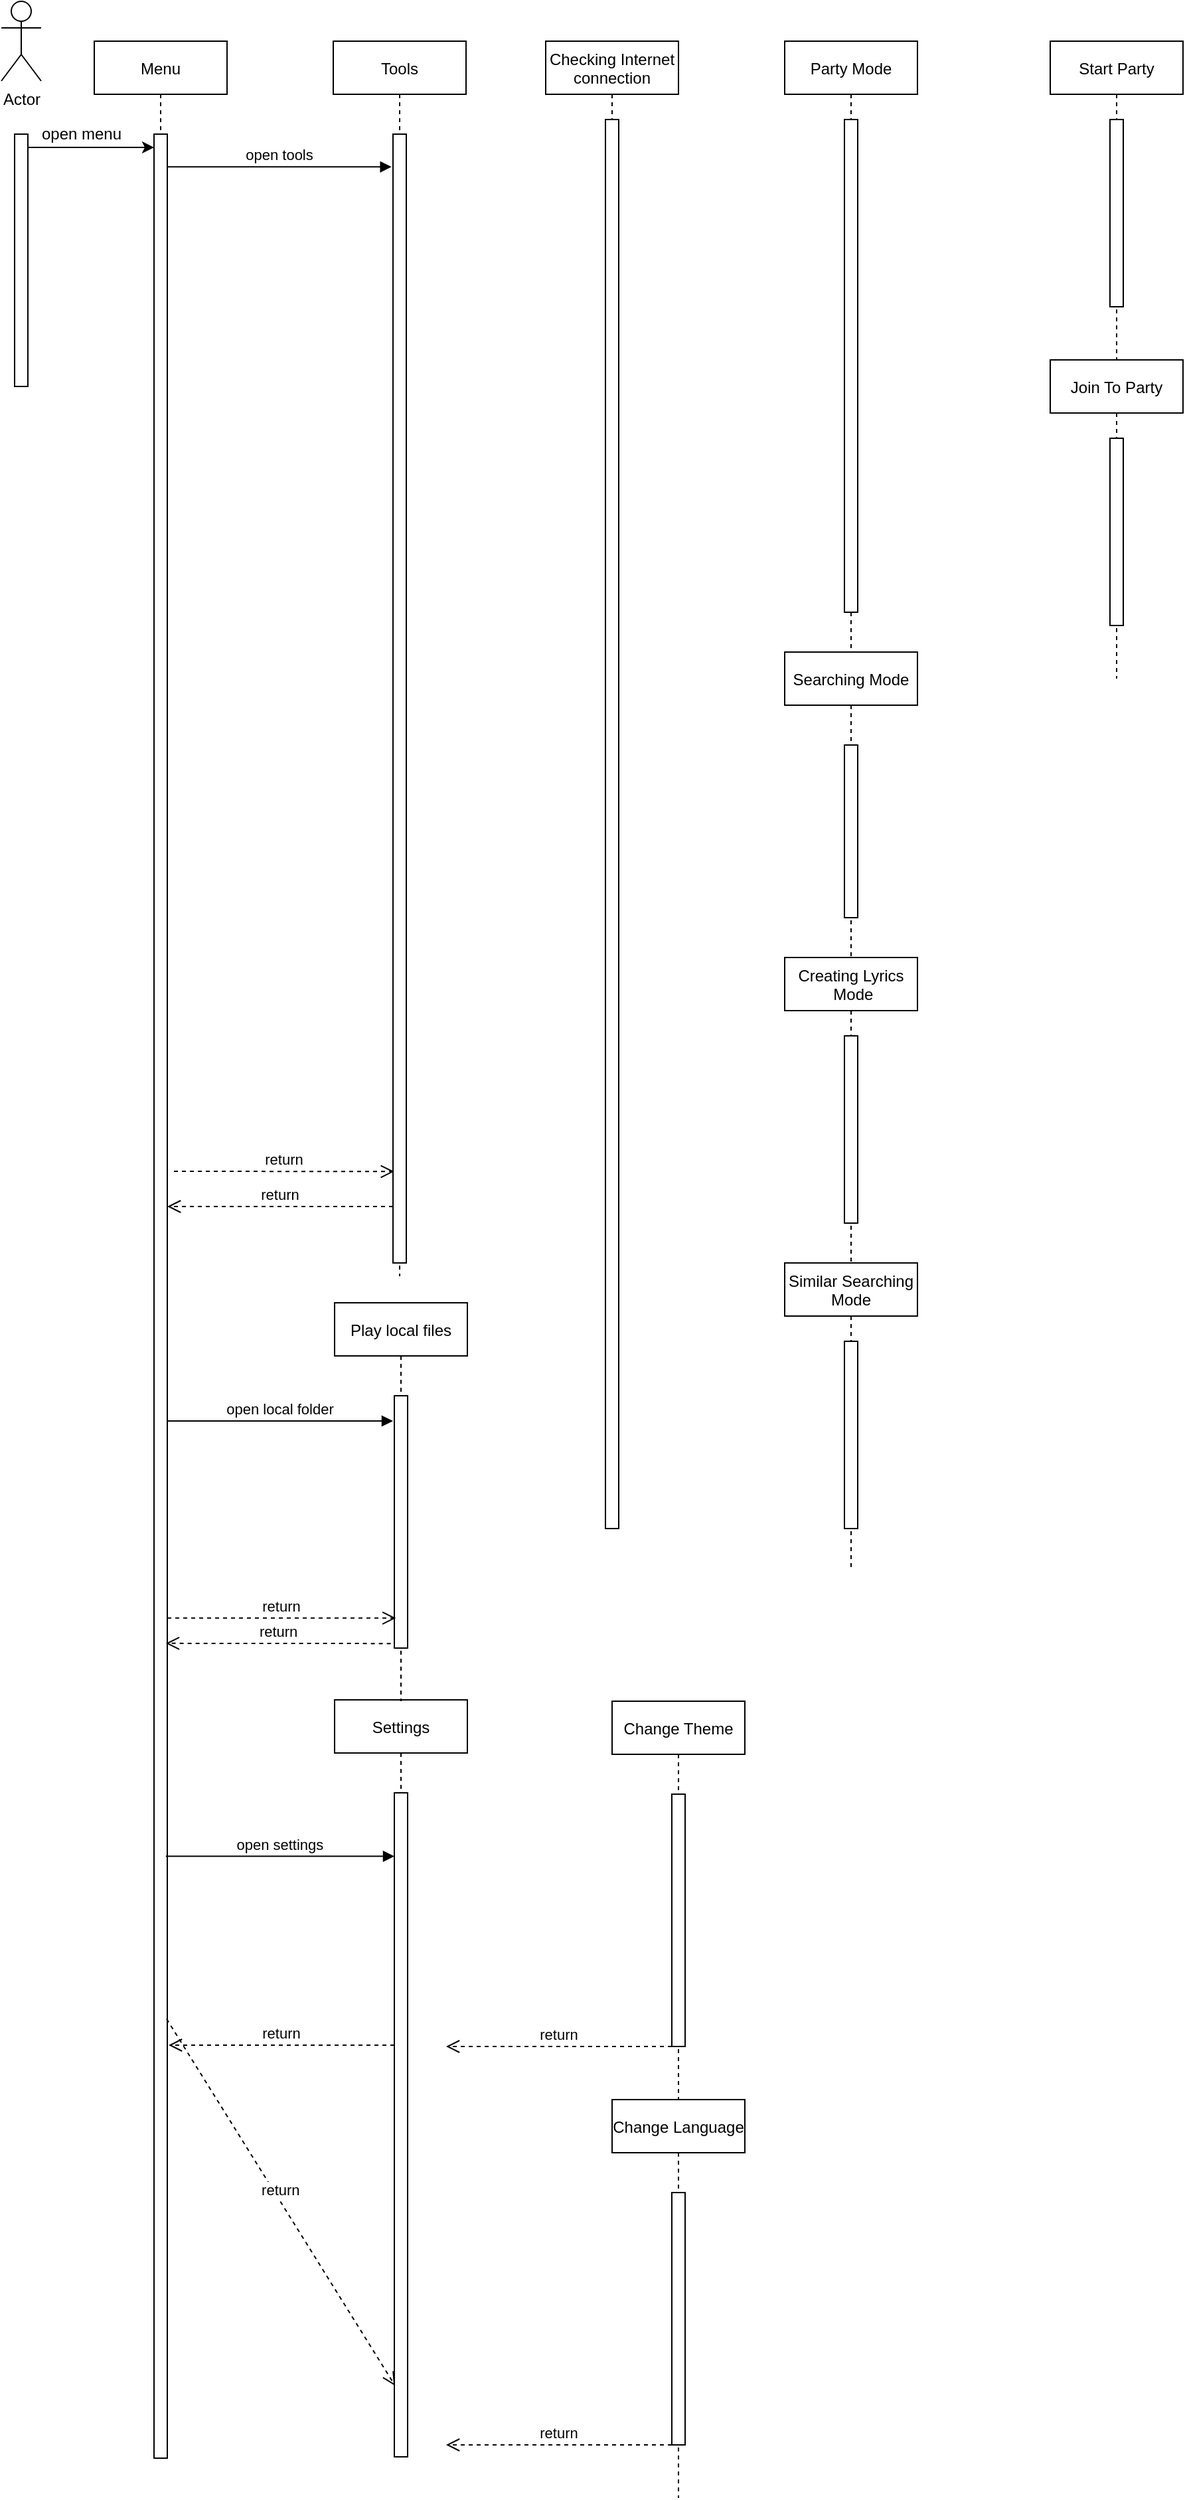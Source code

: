 <mxfile version="17.4.0" type="github">
  <diagram id="kgpKYQtTHZ0yAKxKKP6v" name="Page-1">
    <mxGraphModel dx="1096" dy="580" grid="1" gridSize="10" guides="1" tooltips="1" connect="1" arrows="1" fold="1" page="1" pageScale="1" pageWidth="850" pageHeight="1100" math="0" shadow="0">
      <root>
        <mxCell id="0" />
        <mxCell id="1" parent="0" />
        <mxCell id="3nuBFxr9cyL0pnOWT2aG-1" value="Menu" style="shape=umlLifeline;perimeter=lifelinePerimeter;container=1;collapsible=0;recursiveResize=0;rounded=0;shadow=0;strokeWidth=1;" parent="1" vertex="1">
          <mxGeometry x="120" y="80" width="100" height="1820" as="geometry" />
        </mxCell>
        <mxCell id="3nuBFxr9cyL0pnOWT2aG-2" value="" style="points=[];perimeter=orthogonalPerimeter;rounded=0;shadow=0;strokeWidth=1;" parent="3nuBFxr9cyL0pnOWT2aG-1" vertex="1">
          <mxGeometry x="45" y="70" width="10" height="1750" as="geometry" />
        </mxCell>
        <mxCell id="jIDhh44VCT2bdqPYLfLP-16" value="open local folder" style="verticalAlign=bottom;endArrow=block;entryX=0;entryY=0;shadow=0;strokeWidth=1;" edge="1" parent="3nuBFxr9cyL0pnOWT2aG-1">
          <mxGeometry relative="1" as="geometry">
            <mxPoint x="55" y="1039" as="sourcePoint" />
            <mxPoint x="225.0" y="1039" as="targetPoint" />
          </mxGeometry>
        </mxCell>
        <mxCell id="3nuBFxr9cyL0pnOWT2aG-5" value="Tools" style="shape=umlLifeline;perimeter=lifelinePerimeter;container=1;collapsible=0;recursiveResize=0;rounded=0;shadow=0;strokeWidth=1;" parent="1" vertex="1">
          <mxGeometry x="300" y="80" width="100" height="930" as="geometry" />
        </mxCell>
        <mxCell id="3nuBFxr9cyL0pnOWT2aG-6" value="" style="points=[];perimeter=orthogonalPerimeter;rounded=0;shadow=0;strokeWidth=1;" parent="3nuBFxr9cyL0pnOWT2aG-5" vertex="1">
          <mxGeometry x="45" y="70" width="10" height="850" as="geometry" />
        </mxCell>
        <mxCell id="3nuBFxr9cyL0pnOWT2aG-7" value="return" style="verticalAlign=bottom;endArrow=open;dashed=1;endSize=8;exitX=0;exitY=0.95;shadow=0;strokeWidth=1;" parent="1" source="3nuBFxr9cyL0pnOWT2aG-6" target="3nuBFxr9cyL0pnOWT2aG-2" edge="1">
          <mxGeometry relative="1" as="geometry">
            <mxPoint x="275" y="236" as="targetPoint" />
          </mxGeometry>
        </mxCell>
        <mxCell id="3nuBFxr9cyL0pnOWT2aG-8" value="open tools" style="verticalAlign=bottom;endArrow=block;entryX=-0.115;entryY=0.029;shadow=0;strokeWidth=1;entryDx=0;entryDy=0;entryPerimeter=0;" parent="1" source="3nuBFxr9cyL0pnOWT2aG-2" target="3nuBFxr9cyL0pnOWT2aG-6" edge="1">
          <mxGeometry relative="1" as="geometry">
            <mxPoint x="275" y="160" as="sourcePoint" />
          </mxGeometry>
        </mxCell>
        <mxCell id="3nuBFxr9cyL0pnOWT2aG-10" value="return" style="verticalAlign=bottom;endArrow=open;dashed=1;endSize=8;shadow=0;strokeWidth=1;entryX=0.09;entryY=0.919;entryDx=0;entryDy=0;entryPerimeter=0;" parent="1" target="3nuBFxr9cyL0pnOWT2aG-6" edge="1">
          <mxGeometry relative="1" as="geometry">
            <mxPoint x="240" y="257" as="targetPoint" />
            <mxPoint x="180" y="931" as="sourcePoint" />
          </mxGeometry>
        </mxCell>
        <mxCell id="jIDhh44VCT2bdqPYLfLP-1" value="Actor" style="shape=umlActor;verticalLabelPosition=bottom;verticalAlign=top;html=1;outlineConnect=0;" vertex="1" parent="1">
          <mxGeometry x="50" y="50" width="30" height="60" as="geometry" />
        </mxCell>
        <mxCell id="jIDhh44VCT2bdqPYLfLP-7" style="edgeStyle=orthogonalEdgeStyle;rounded=0;orthogonalLoop=1;jettySize=auto;html=1;" edge="1" parent="1" source="jIDhh44VCT2bdqPYLfLP-4" target="3nuBFxr9cyL0pnOWT2aG-2">
          <mxGeometry relative="1" as="geometry">
            <Array as="points">
              <mxPoint x="120" y="160" />
              <mxPoint x="120" y="160" />
            </Array>
          </mxGeometry>
        </mxCell>
        <mxCell id="jIDhh44VCT2bdqPYLfLP-4" value="" style="html=1;points=[];perimeter=orthogonalPerimeter;" vertex="1" parent="1">
          <mxGeometry x="60" y="150" width="10" height="190" as="geometry" />
        </mxCell>
        <mxCell id="jIDhh44VCT2bdqPYLfLP-8" value="open menu" style="text;html=1;align=center;verticalAlign=middle;resizable=0;points=[];autosize=1;strokeColor=none;fillColor=none;" vertex="1" parent="1">
          <mxGeometry x="70" y="140" width="80" height="20" as="geometry" />
        </mxCell>
        <mxCell id="jIDhh44VCT2bdqPYLfLP-9" value="Searching Mode" style="shape=umlLifeline;perimeter=lifelinePerimeter;container=1;collapsible=0;recursiveResize=0;rounded=0;shadow=0;strokeWidth=1;" vertex="1" parent="1">
          <mxGeometry x="640" y="540" width="100" height="230" as="geometry" />
        </mxCell>
        <mxCell id="jIDhh44VCT2bdqPYLfLP-10" value="" style="points=[];perimeter=orthogonalPerimeter;rounded=0;shadow=0;strokeWidth=1;" vertex="1" parent="jIDhh44VCT2bdqPYLfLP-9">
          <mxGeometry x="45" y="70" width="10" height="130" as="geometry" />
        </mxCell>
        <mxCell id="jIDhh44VCT2bdqPYLfLP-11" value="Settings" style="shape=umlLifeline;perimeter=lifelinePerimeter;container=1;collapsible=0;recursiveResize=0;rounded=0;shadow=0;strokeWidth=1;" vertex="1" parent="1">
          <mxGeometry x="301" y="1329" width="100" height="570" as="geometry" />
        </mxCell>
        <mxCell id="jIDhh44VCT2bdqPYLfLP-12" value="" style="points=[];perimeter=orthogonalPerimeter;rounded=0;shadow=0;strokeWidth=1;" vertex="1" parent="jIDhh44VCT2bdqPYLfLP-11">
          <mxGeometry x="45" y="70" width="10" height="500" as="geometry" />
        </mxCell>
        <mxCell id="jIDhh44VCT2bdqPYLfLP-23" value="return" style="verticalAlign=bottom;endArrow=open;dashed=1;endSize=8;exitX=0;exitY=0.95;shadow=0;strokeWidth=1;" edge="1" parent="jIDhh44VCT2bdqPYLfLP-11">
          <mxGeometry relative="1" as="geometry">
            <mxPoint x="-125.0" y="260.0" as="targetPoint" />
            <mxPoint x="45" y="260.0" as="sourcePoint" />
          </mxGeometry>
        </mxCell>
        <mxCell id="jIDhh44VCT2bdqPYLfLP-13" value="Play local files" style="shape=umlLifeline;perimeter=lifelinePerimeter;container=1;collapsible=0;recursiveResize=0;rounded=0;shadow=0;strokeWidth=1;" vertex="1" parent="1">
          <mxGeometry x="301" y="1030" width="100" height="300" as="geometry" />
        </mxCell>
        <mxCell id="jIDhh44VCT2bdqPYLfLP-14" value="" style="points=[];perimeter=orthogonalPerimeter;rounded=0;shadow=0;strokeWidth=1;" vertex="1" parent="jIDhh44VCT2bdqPYLfLP-13">
          <mxGeometry x="45" y="70" width="10" height="190" as="geometry" />
        </mxCell>
        <mxCell id="jIDhh44VCT2bdqPYLfLP-17" value="open settings" style="verticalAlign=bottom;endArrow=block;shadow=0;strokeWidth=1;exitX=0.893;exitY=0.82;exitDx=0;exitDy=0;exitPerimeter=0;" edge="1" parent="1" target="jIDhh44VCT2bdqPYLfLP-12">
          <mxGeometry relative="1" as="geometry">
            <mxPoint x="173.93" y="1446.8" as="sourcePoint" />
            <mxPoint x="340" y="1439" as="targetPoint" />
          </mxGeometry>
        </mxCell>
        <mxCell id="jIDhh44VCT2bdqPYLfLP-18" value="return" style="verticalAlign=bottom;endArrow=open;dashed=1;endSize=8;shadow=0;strokeWidth=1;entryX=0.117;entryY=0.881;entryDx=0;entryDy=0;entryPerimeter=0;" edge="1" parent="1" target="jIDhh44VCT2bdqPYLfLP-14">
          <mxGeometry relative="1" as="geometry">
            <mxPoint x="345.0" y="1269" as="targetPoint" />
            <mxPoint x="175" y="1267.39" as="sourcePoint" />
          </mxGeometry>
        </mxCell>
        <mxCell id="jIDhh44VCT2bdqPYLfLP-20" value="return" style="verticalAlign=bottom;endArrow=open;dashed=1;endSize=8;exitX=-0.269;exitY=0.982;shadow=0;strokeWidth=1;exitDx=0;exitDy=0;exitPerimeter=0;entryX=0.893;entryY=0.617;entryDx=0;entryDy=0;entryPerimeter=0;" edge="1" parent="1" source="jIDhh44VCT2bdqPYLfLP-14">
          <mxGeometry relative="1" as="geometry">
            <mxPoint x="173.93" y="1286.43" as="targetPoint" />
            <mxPoint x="340" y="1279" as="sourcePoint" />
          </mxGeometry>
        </mxCell>
        <mxCell id="jIDhh44VCT2bdqPYLfLP-22" value="return" style="verticalAlign=bottom;endArrow=open;dashed=1;endSize=8;shadow=0;strokeWidth=1;entryX=0.062;entryY=0.893;entryDx=0;entryDy=0;entryPerimeter=0;exitX=0.948;exitY=0.975;exitDx=0;exitDy=0;exitPerimeter=0;" edge="1" parent="1" target="jIDhh44VCT2bdqPYLfLP-12">
          <mxGeometry relative="1" as="geometry">
            <mxPoint x="349.93" y="1569" as="targetPoint" />
            <mxPoint x="174.48" y="1569.25" as="sourcePoint" />
          </mxGeometry>
        </mxCell>
        <mxCell id="jIDhh44VCT2bdqPYLfLP-28" value="Creating Lyrics&#xa; Mode" style="shape=umlLifeline;perimeter=lifelinePerimeter;container=1;collapsible=0;recursiveResize=0;rounded=0;shadow=0;strokeWidth=1;" vertex="1" parent="1">
          <mxGeometry x="640" y="770" width="100" height="230" as="geometry" />
        </mxCell>
        <mxCell id="jIDhh44VCT2bdqPYLfLP-29" value="" style="points=[];perimeter=orthogonalPerimeter;rounded=0;shadow=0;strokeWidth=1;" vertex="1" parent="jIDhh44VCT2bdqPYLfLP-28">
          <mxGeometry x="45" y="59" width="10" height="141" as="geometry" />
        </mxCell>
        <mxCell id="jIDhh44VCT2bdqPYLfLP-30" value="Party Mode" style="shape=umlLifeline;perimeter=lifelinePerimeter;container=1;collapsible=0;recursiveResize=0;rounded=0;shadow=0;strokeWidth=1;size=40;" vertex="1" parent="1">
          <mxGeometry x="640" y="80" width="100" height="460" as="geometry" />
        </mxCell>
        <mxCell id="jIDhh44VCT2bdqPYLfLP-31" value="" style="points=[];perimeter=orthogonalPerimeter;rounded=0;shadow=0;strokeWidth=1;" vertex="1" parent="jIDhh44VCT2bdqPYLfLP-30">
          <mxGeometry x="45" y="59" width="10" height="371" as="geometry" />
        </mxCell>
        <mxCell id="jIDhh44VCT2bdqPYLfLP-32" value="Similar Searching &#xa;Mode" style="shape=umlLifeline;perimeter=lifelinePerimeter;container=1;collapsible=0;recursiveResize=0;rounded=0;shadow=0;strokeWidth=1;" vertex="1" parent="1">
          <mxGeometry x="640" y="1000" width="100" height="230" as="geometry" />
        </mxCell>
        <mxCell id="jIDhh44VCT2bdqPYLfLP-33" value="" style="points=[];perimeter=orthogonalPerimeter;rounded=0;shadow=0;strokeWidth=1;" vertex="1" parent="jIDhh44VCT2bdqPYLfLP-32">
          <mxGeometry x="45" y="59" width="10" height="141" as="geometry" />
        </mxCell>
        <mxCell id="jIDhh44VCT2bdqPYLfLP-36" value="Checking Internet&#xa;connection" style="shape=umlLifeline;perimeter=lifelinePerimeter;container=1;collapsible=0;recursiveResize=0;rounded=0;shadow=0;strokeWidth=1;" vertex="1" parent="1">
          <mxGeometry x="460" y="80" width="100" height="1120" as="geometry" />
        </mxCell>
        <mxCell id="jIDhh44VCT2bdqPYLfLP-37" value="" style="points=[];perimeter=orthogonalPerimeter;rounded=0;shadow=0;strokeWidth=1;" vertex="1" parent="jIDhh44VCT2bdqPYLfLP-36">
          <mxGeometry x="45" y="59" width="10" height="1061" as="geometry" />
        </mxCell>
        <mxCell id="jIDhh44VCT2bdqPYLfLP-38" value="Change Theme" style="shape=umlLifeline;perimeter=lifelinePerimeter;container=1;collapsible=0;recursiveResize=0;rounded=0;shadow=0;strokeWidth=1;" vertex="1" parent="1">
          <mxGeometry x="510" y="1330" width="100" height="300" as="geometry" />
        </mxCell>
        <mxCell id="jIDhh44VCT2bdqPYLfLP-39" value="" style="points=[];perimeter=orthogonalPerimeter;rounded=0;shadow=0;strokeWidth=1;" vertex="1" parent="jIDhh44VCT2bdqPYLfLP-38">
          <mxGeometry x="45" y="70" width="10" height="190" as="geometry" />
        </mxCell>
        <mxCell id="jIDhh44VCT2bdqPYLfLP-40" value="return" style="verticalAlign=bottom;endArrow=open;dashed=1;endSize=8;exitX=0;exitY=0.95;shadow=0;strokeWidth=1;" edge="1" parent="jIDhh44VCT2bdqPYLfLP-38">
          <mxGeometry relative="1" as="geometry">
            <mxPoint x="-125.0" y="260.0" as="targetPoint" />
            <mxPoint x="45" y="260.0" as="sourcePoint" />
          </mxGeometry>
        </mxCell>
        <mxCell id="jIDhh44VCT2bdqPYLfLP-41" value="Change Language" style="shape=umlLifeline;perimeter=lifelinePerimeter;container=1;collapsible=0;recursiveResize=0;rounded=0;shadow=0;strokeWidth=1;" vertex="1" parent="1">
          <mxGeometry x="510" y="1630" width="100" height="300" as="geometry" />
        </mxCell>
        <mxCell id="jIDhh44VCT2bdqPYLfLP-42" value="" style="points=[];perimeter=orthogonalPerimeter;rounded=0;shadow=0;strokeWidth=1;" vertex="1" parent="jIDhh44VCT2bdqPYLfLP-41">
          <mxGeometry x="45" y="70" width="10" height="190" as="geometry" />
        </mxCell>
        <mxCell id="jIDhh44VCT2bdqPYLfLP-43" value="return" style="verticalAlign=bottom;endArrow=open;dashed=1;endSize=8;exitX=0;exitY=0.95;shadow=0;strokeWidth=1;" edge="1" parent="jIDhh44VCT2bdqPYLfLP-41">
          <mxGeometry relative="1" as="geometry">
            <mxPoint x="-125.0" y="260.0" as="targetPoint" />
            <mxPoint x="45" y="260.0" as="sourcePoint" />
          </mxGeometry>
        </mxCell>
        <mxCell id="jIDhh44VCT2bdqPYLfLP-44" value="Start Party" style="shape=umlLifeline;perimeter=lifelinePerimeter;container=1;collapsible=0;recursiveResize=0;rounded=0;shadow=0;strokeWidth=1;size=40;" vertex="1" parent="1">
          <mxGeometry x="840" y="80" width="100" height="240" as="geometry" />
        </mxCell>
        <mxCell id="jIDhh44VCT2bdqPYLfLP-45" value="" style="points=[];perimeter=orthogonalPerimeter;rounded=0;shadow=0;strokeWidth=1;" vertex="1" parent="jIDhh44VCT2bdqPYLfLP-44">
          <mxGeometry x="45" y="59" width="10" height="141" as="geometry" />
        </mxCell>
        <mxCell id="jIDhh44VCT2bdqPYLfLP-46" value="Join To Party" style="shape=umlLifeline;perimeter=lifelinePerimeter;container=1;collapsible=0;recursiveResize=0;rounded=0;shadow=0;strokeWidth=1;size=40;" vertex="1" parent="1">
          <mxGeometry x="840" y="320" width="100" height="240" as="geometry" />
        </mxCell>
        <mxCell id="jIDhh44VCT2bdqPYLfLP-47" value="" style="points=[];perimeter=orthogonalPerimeter;rounded=0;shadow=0;strokeWidth=1;" vertex="1" parent="jIDhh44VCT2bdqPYLfLP-46">
          <mxGeometry x="45" y="59" width="10" height="141" as="geometry" />
        </mxCell>
      </root>
    </mxGraphModel>
  </diagram>
</mxfile>
